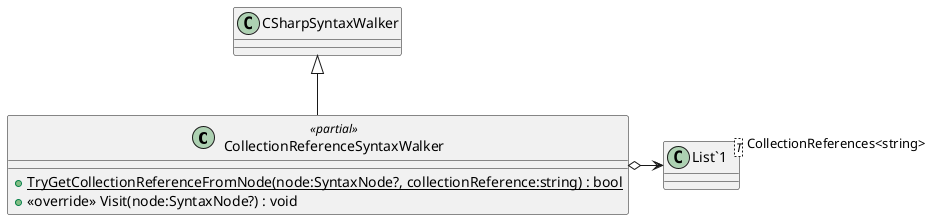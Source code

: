 @startuml
class CollectionReferenceSyntaxWalker <<partial>> {
    + {static} TryGetCollectionReferenceFromNode(node:SyntaxNode?, collectionReference:string) : bool
    + <<override>> Visit(node:SyntaxNode?) : void
}
class "List`1"<T> {
}
CSharpSyntaxWalker <|-- CollectionReferenceSyntaxWalker
CollectionReferenceSyntaxWalker o-> "CollectionReferences<string>" "List`1"
@enduml
